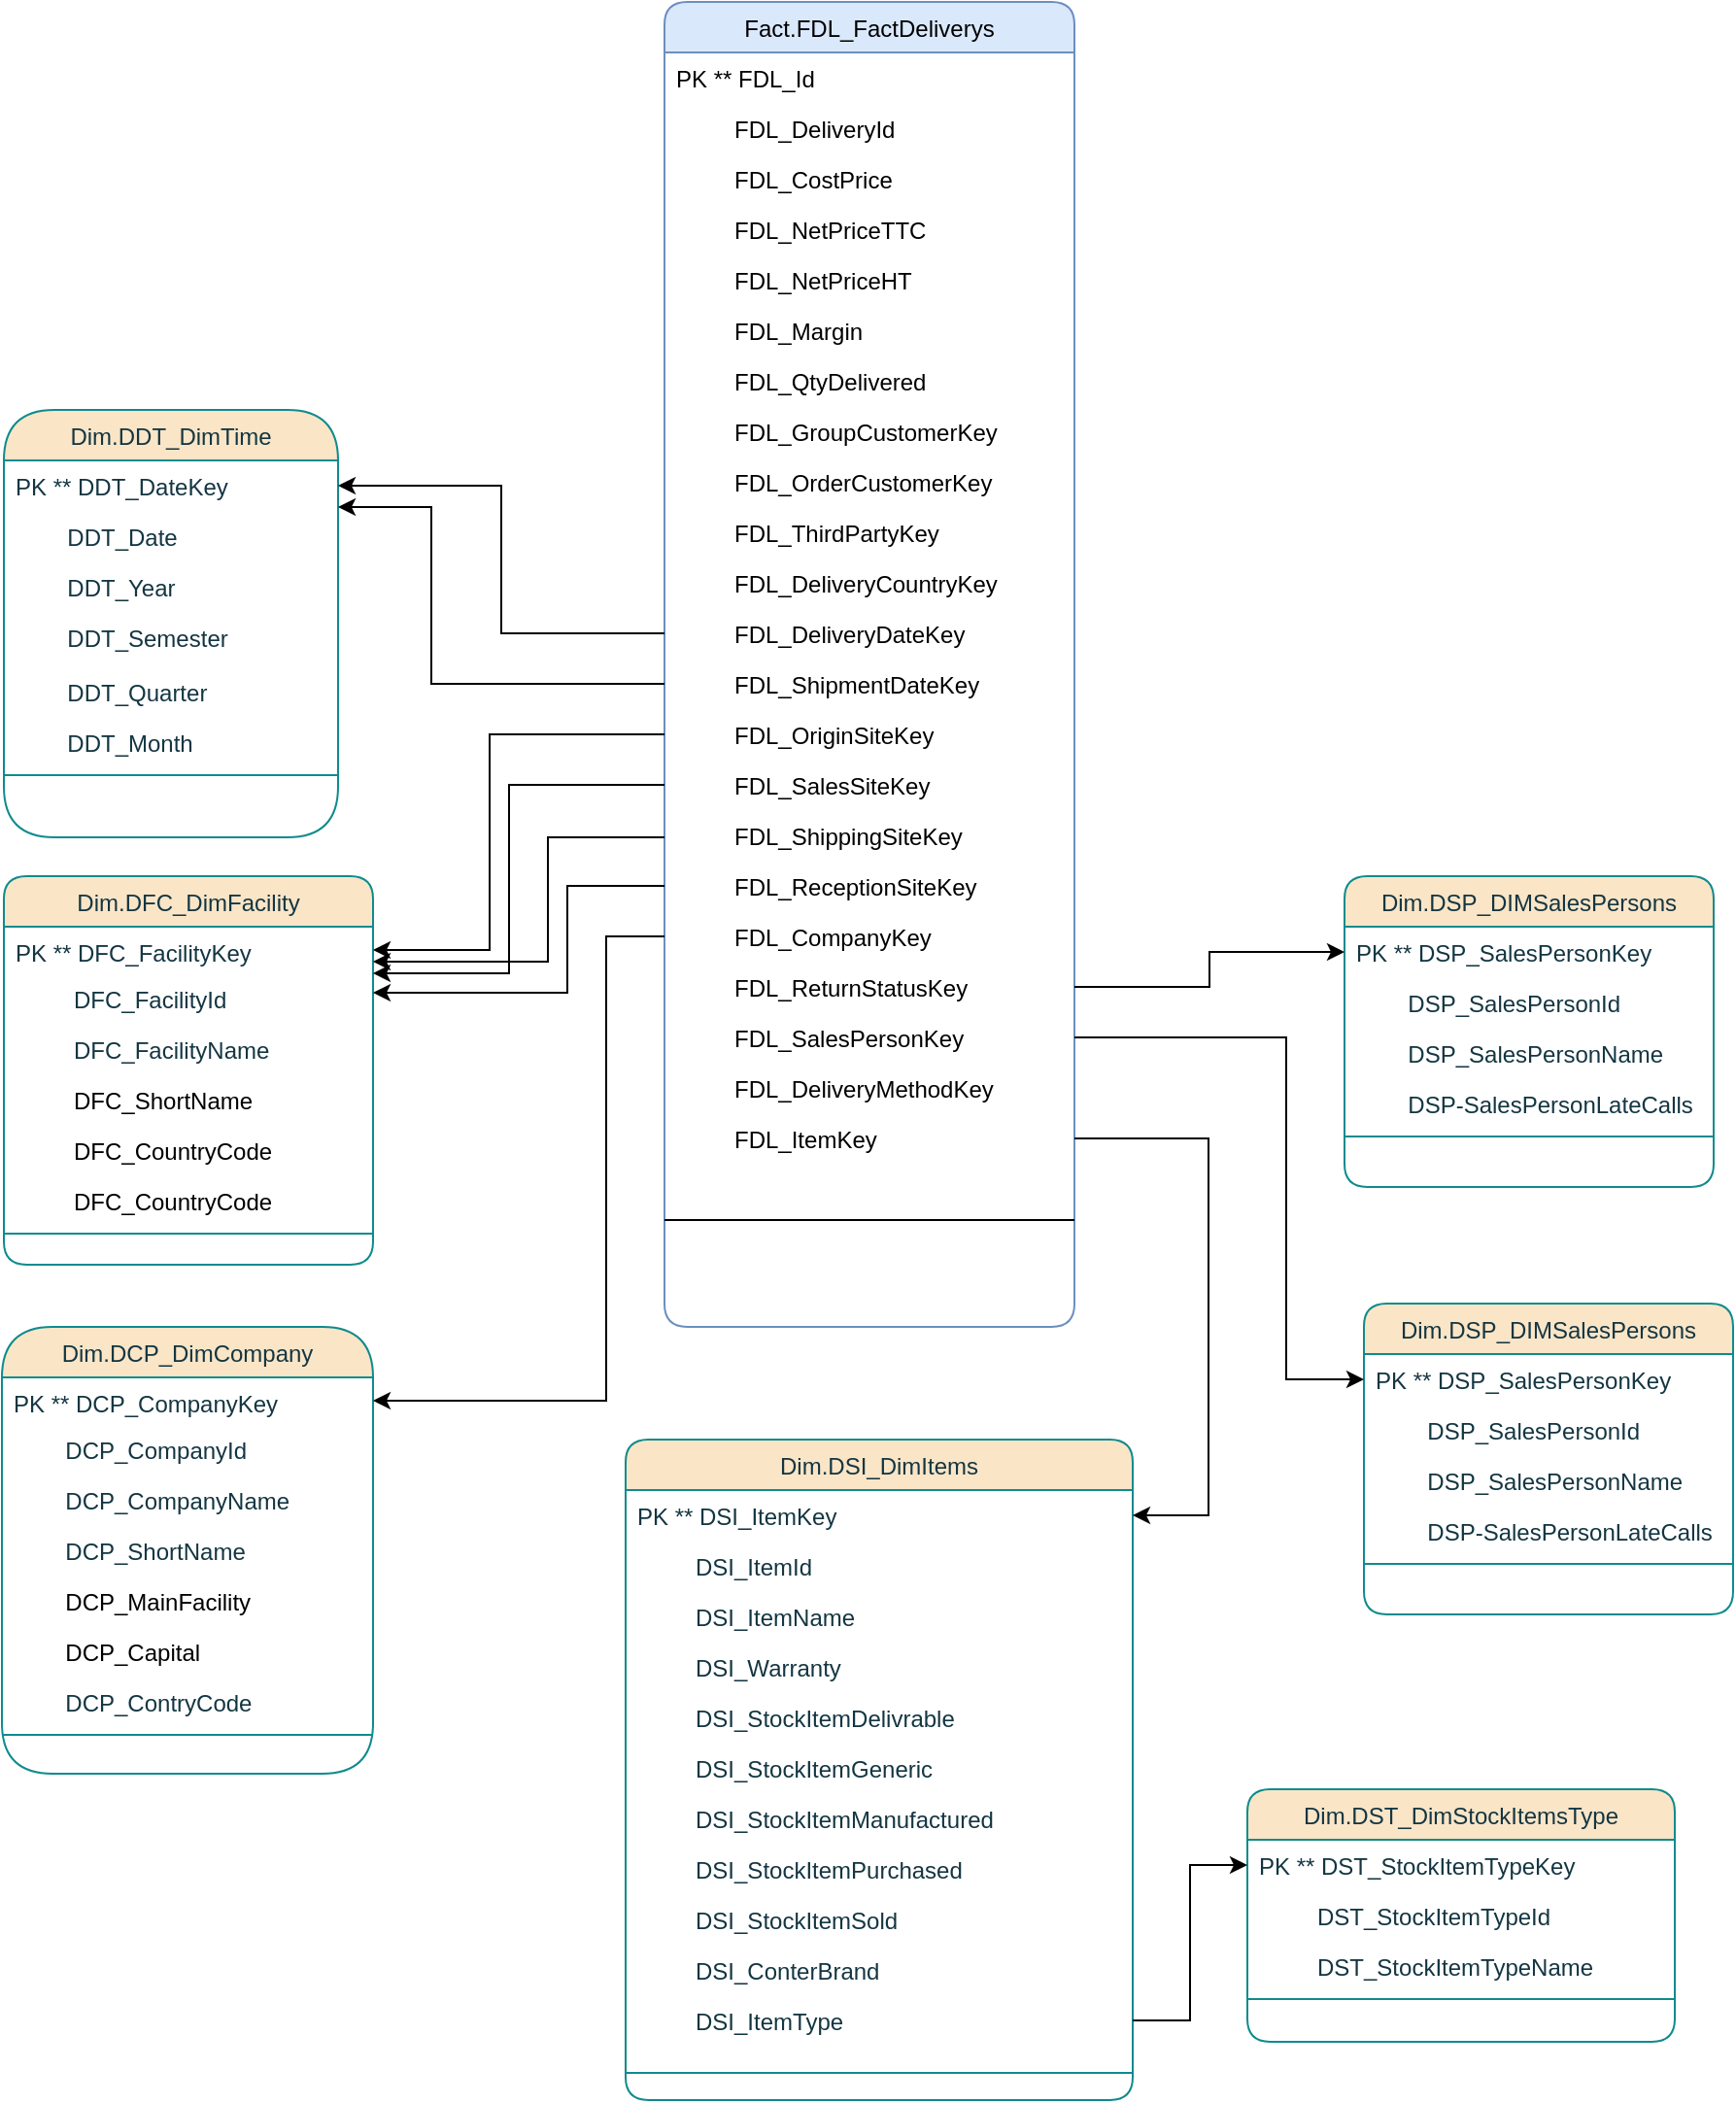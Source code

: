 <mxfile version="21.2.3" type="github">
  <diagram name="Page-1" id="ZgQyZG9NzWmbTlg7LCCB">
    <mxGraphModel dx="2754" dy="570" grid="1" gridSize="10" guides="1" tooltips="1" connect="1" arrows="1" fold="1" page="1" pageScale="1" pageWidth="1654" pageHeight="1169" math="0" shadow="0">
      <root>
        <mxCell id="0" />
        <mxCell id="1" parent="0" />
        <mxCell id="QGiz-dgJAuQ3S3tsfowD-1" value="Fact.FDL_FactDeliverys" style="swimlane;fontStyle=0;align=center;verticalAlign=top;childLayout=stackLayout;horizontal=1;startSize=26;horizontalStack=0;resizeParent=1;resizeLast=0;collapsible=1;marginBottom=0;rounded=1;shadow=0;strokeWidth=1;fillColor=#dae8fc;strokeColor=#6c8ebf;" vertex="1" parent="1">
          <mxGeometry x="340" y="340" width="211" height="682" as="geometry">
            <mxRectangle x="550" y="140" width="160" height="26" as="alternateBounds" />
          </mxGeometry>
        </mxCell>
        <mxCell id="QGiz-dgJAuQ3S3tsfowD-2" value="PK ** FDL_Id" style="text;align=left;verticalAlign=top;spacingLeft=4;spacingRight=4;overflow=hidden;rotatable=0;points=[[0,0.5],[1,0.5]];portConstraint=eastwest;" vertex="1" parent="QGiz-dgJAuQ3S3tsfowD-1">
          <mxGeometry y="26" width="211" height="26" as="geometry" />
        </mxCell>
        <mxCell id="QGiz-dgJAuQ3S3tsfowD-3" value="         FDL_DeliveryId" style="text;align=left;verticalAlign=top;spacingLeft=4;spacingRight=4;overflow=hidden;rotatable=0;points=[[0,0.5],[1,0.5]];portConstraint=eastwest;rounded=0;shadow=0;html=0;" vertex="1" parent="QGiz-dgJAuQ3S3tsfowD-1">
          <mxGeometry y="52" width="211" height="26" as="geometry" />
        </mxCell>
        <mxCell id="QGiz-dgJAuQ3S3tsfowD-4" value="         FDL_CostPrice   " style="text;align=left;verticalAlign=top;spacingLeft=4;spacingRight=4;overflow=hidden;rotatable=0;points=[[0,0.5],[1,0.5]];portConstraint=eastwest;rounded=0;shadow=0;html=0;" vertex="1" parent="QGiz-dgJAuQ3S3tsfowD-1">
          <mxGeometry y="78" width="211" height="26" as="geometry" />
        </mxCell>
        <mxCell id="QGiz-dgJAuQ3S3tsfowD-5" value="         FDL_NetPriceTTC  " style="text;align=left;verticalAlign=top;spacingLeft=4;spacingRight=4;overflow=hidden;rotatable=0;points=[[0,0.5],[1,0.5]];portConstraint=eastwest;rounded=0;shadow=0;html=0;" vertex="1" parent="QGiz-dgJAuQ3S3tsfowD-1">
          <mxGeometry y="104" width="211" height="26" as="geometry" />
        </mxCell>
        <mxCell id="QGiz-dgJAuQ3S3tsfowD-6" value="         FDL_NetPriceHT  " style="text;align=left;verticalAlign=top;spacingLeft=4;spacingRight=4;overflow=hidden;rotatable=0;points=[[0,0.5],[1,0.5]];portConstraint=eastwest;rounded=0;shadow=0;html=0;" vertex="1" parent="QGiz-dgJAuQ3S3tsfowD-1">
          <mxGeometry y="130" width="211" height="26" as="geometry" />
        </mxCell>
        <mxCell id="QGiz-dgJAuQ3S3tsfowD-7" value="         FDL_Margin  " style="text;align=left;verticalAlign=top;spacingLeft=4;spacingRight=4;overflow=hidden;rotatable=0;points=[[0,0.5],[1,0.5]];portConstraint=eastwest;rounded=0;shadow=0;html=0;" vertex="1" parent="QGiz-dgJAuQ3S3tsfowD-1">
          <mxGeometry y="156" width="211" height="26" as="geometry" />
        </mxCell>
        <mxCell id="QGiz-dgJAuQ3S3tsfowD-8" value="         FDL_QtyDelivered  " style="text;align=left;verticalAlign=top;spacingLeft=4;spacingRight=4;overflow=hidden;rotatable=0;points=[[0,0.5],[1,0.5]];portConstraint=eastwest;rounded=0;shadow=0;html=0;" vertex="1" parent="QGiz-dgJAuQ3S3tsfowD-1">
          <mxGeometry y="182" width="211" height="26" as="geometry" />
        </mxCell>
        <mxCell id="QGiz-dgJAuQ3S3tsfowD-9" value="         FDL_GroupCustomerKey  " style="text;align=left;verticalAlign=top;spacingLeft=4;spacingRight=4;overflow=hidden;rotatable=0;points=[[0,0.5],[1,0.5]];portConstraint=eastwest;rounded=0;shadow=0;html=0;" vertex="1" parent="QGiz-dgJAuQ3S3tsfowD-1">
          <mxGeometry y="208" width="211" height="26" as="geometry" />
        </mxCell>
        <mxCell id="QGiz-dgJAuQ3S3tsfowD-10" value="         FDL_OrderCustomerKey  " style="text;align=left;verticalAlign=top;spacingLeft=4;spacingRight=4;overflow=hidden;rotatable=0;points=[[0,0.5],[1,0.5]];portConstraint=eastwest;rounded=0;shadow=0;html=0;" vertex="1" parent="QGiz-dgJAuQ3S3tsfowD-1">
          <mxGeometry y="234" width="211" height="26" as="geometry" />
        </mxCell>
        <mxCell id="QGiz-dgJAuQ3S3tsfowD-11" value="         FDL_ThirdPartyKey  " style="text;align=left;verticalAlign=top;spacingLeft=4;spacingRight=4;overflow=hidden;rotatable=0;points=[[0,0.5],[1,0.5]];portConstraint=eastwest;rounded=0;shadow=0;html=0;" vertex="1" parent="QGiz-dgJAuQ3S3tsfowD-1">
          <mxGeometry y="260" width="211" height="26" as="geometry" />
        </mxCell>
        <mxCell id="QGiz-dgJAuQ3S3tsfowD-12" value="         FDL_DeliveryCountryKey  " style="text;align=left;verticalAlign=top;spacingLeft=4;spacingRight=4;overflow=hidden;rotatable=0;points=[[0,0.5],[1,0.5]];portConstraint=eastwest;rounded=0;shadow=0;html=0;" vertex="1" parent="QGiz-dgJAuQ3S3tsfowD-1">
          <mxGeometry y="286" width="211" height="26" as="geometry" />
        </mxCell>
        <mxCell id="QGiz-dgJAuQ3S3tsfowD-14" value="         FDL_DeliveryDateKey  " style="text;align=left;verticalAlign=top;spacingLeft=4;spacingRight=4;overflow=hidden;rotatable=0;points=[[0,0.5],[1,0.5]];portConstraint=eastwest;rounded=1;shadow=0;html=0;" vertex="1" parent="QGiz-dgJAuQ3S3tsfowD-1">
          <mxGeometry y="312" width="211" height="26" as="geometry" />
        </mxCell>
        <mxCell id="QGiz-dgJAuQ3S3tsfowD-15" value="         FDL_ShipmentDateKey  " style="text;align=left;verticalAlign=top;spacingLeft=4;spacingRight=4;overflow=hidden;rotatable=0;points=[[0,0.5],[1,0.5]];portConstraint=eastwest;rounded=1;shadow=0;html=0;" vertex="1" parent="QGiz-dgJAuQ3S3tsfowD-1">
          <mxGeometry y="338" width="211" height="26" as="geometry" />
        </mxCell>
        <mxCell id="QGiz-dgJAuQ3S3tsfowD-16" value="         FDL_OriginSiteKey&#xa;  " style="text;align=left;verticalAlign=top;spacingLeft=4;spacingRight=4;overflow=hidden;rotatable=0;points=[[0,0.5],[1,0.5]];portConstraint=eastwest;rounded=1;shadow=0;html=0;" vertex="1" parent="QGiz-dgJAuQ3S3tsfowD-1">
          <mxGeometry y="364" width="211" height="26" as="geometry" />
        </mxCell>
        <mxCell id="QGiz-dgJAuQ3S3tsfowD-17" value="         FDL_SalesSiteKey&#xa;  " style="text;align=left;verticalAlign=top;spacingLeft=4;spacingRight=4;overflow=hidden;rotatable=0;points=[[0,0.5],[1,0.5]];portConstraint=eastwest;rounded=1;shadow=0;html=0;" vertex="1" parent="QGiz-dgJAuQ3S3tsfowD-1">
          <mxGeometry y="390" width="211" height="26" as="geometry" />
        </mxCell>
        <mxCell id="QGiz-dgJAuQ3S3tsfowD-18" value="         FDL_ShippingSiteKey&#xa;  " style="text;align=left;verticalAlign=top;spacingLeft=4;spacingRight=4;overflow=hidden;rotatable=0;points=[[0,0.5],[1,0.5]];portConstraint=eastwest;rounded=1;shadow=0;html=0;" vertex="1" parent="QGiz-dgJAuQ3S3tsfowD-1">
          <mxGeometry y="416" width="211" height="26" as="geometry" />
        </mxCell>
        <mxCell id="QGiz-dgJAuQ3S3tsfowD-19" value="         FDL_ReceptionSiteKey&#xa;  " style="text;align=left;verticalAlign=top;spacingLeft=4;spacingRight=4;overflow=hidden;rotatable=0;points=[[0,0.5],[1,0.5]];portConstraint=eastwest;rounded=1;shadow=0;html=0;" vertex="1" parent="QGiz-dgJAuQ3S3tsfowD-1">
          <mxGeometry y="442" width="211" height="26" as="geometry" />
        </mxCell>
        <mxCell id="QGiz-dgJAuQ3S3tsfowD-20" value="         FDL_CompanyKey&#xa;  " style="text;align=left;verticalAlign=top;spacingLeft=4;spacingRight=4;overflow=hidden;rotatable=0;points=[[0,0.5],[1,0.5]];portConstraint=eastwest;rounded=1;shadow=0;html=0;" vertex="1" parent="QGiz-dgJAuQ3S3tsfowD-1">
          <mxGeometry y="468" width="211" height="26" as="geometry" />
        </mxCell>
        <mxCell id="QGiz-dgJAuQ3S3tsfowD-21" value="         FDL_ReturnStatusKey&#xa;  " style="text;align=left;verticalAlign=top;spacingLeft=4;spacingRight=4;overflow=hidden;rotatable=0;points=[[0,0.5],[1,0.5]];portConstraint=eastwest;rounded=1;shadow=0;html=0;" vertex="1" parent="QGiz-dgJAuQ3S3tsfowD-1">
          <mxGeometry y="494" width="211" height="26" as="geometry" />
        </mxCell>
        <mxCell id="QGiz-dgJAuQ3S3tsfowD-22" value="         FDL_SalesPersonKey&#xa;  " style="text;align=left;verticalAlign=top;spacingLeft=4;spacingRight=4;overflow=hidden;rotatable=0;points=[[0,0.5],[1,0.5]];portConstraint=eastwest;rounded=1;shadow=0;html=0;" vertex="1" parent="QGiz-dgJAuQ3S3tsfowD-1">
          <mxGeometry y="520" width="211" height="26" as="geometry" />
        </mxCell>
        <mxCell id="QGiz-dgJAuQ3S3tsfowD-23" value="         FDL_DeliveryMethodKey&#xa;  " style="text;align=left;verticalAlign=top;spacingLeft=4;spacingRight=4;overflow=hidden;rotatable=0;points=[[0,0.5],[1,0.5]];portConstraint=eastwest;rounded=1;shadow=0;html=0;" vertex="1" parent="QGiz-dgJAuQ3S3tsfowD-1">
          <mxGeometry y="546" width="211" height="26" as="geometry" />
        </mxCell>
        <mxCell id="QGiz-dgJAuQ3S3tsfowD-24" value="         FDL_ItemKey " style="text;align=left;verticalAlign=top;spacingLeft=4;spacingRight=4;overflow=hidden;rotatable=0;points=[[0,0.5],[1,0.5]];portConstraint=eastwest;rounded=0;shadow=0;html=0;" vertex="1" parent="QGiz-dgJAuQ3S3tsfowD-1">
          <mxGeometry y="572" width="211" height="26" as="geometry" />
        </mxCell>
        <mxCell id="QGiz-dgJAuQ3S3tsfowD-25" value="" style="line;html=1;strokeWidth=1;align=left;verticalAlign=middle;spacingTop=-1;spacingLeft=3;spacingRight=3;rotatable=0;labelPosition=right;points=[];portConstraint=eastwest;" vertex="1" parent="QGiz-dgJAuQ3S3tsfowD-1">
          <mxGeometry y="598" width="211" height="58" as="geometry" />
        </mxCell>
        <mxCell id="QGiz-dgJAuQ3S3tsfowD-26" value="Dim.DDT_DimTime" style="swimlane;fontStyle=0;align=center;verticalAlign=top;childLayout=stackLayout;horizontal=1;startSize=26;horizontalStack=0;resizeParent=1;resizeLast=0;collapsible=1;marginBottom=0;rounded=1;shadow=0;strokeWidth=1;fillColor=#FAE5C7;strokeColor=#0F8B8D;labelBackgroundColor=none;fontColor=#143642;arcSize=50;" vertex="1" parent="1">
          <mxGeometry y="550" width="172" height="220" as="geometry">
            <mxRectangle x="550" y="140" width="160" height="26" as="alternateBounds" />
          </mxGeometry>
        </mxCell>
        <mxCell id="QGiz-dgJAuQ3S3tsfowD-27" value="PK ** DDT_DateKey" style="text;align=left;verticalAlign=top;spacingLeft=4;spacingRight=4;overflow=hidden;rotatable=0;points=[[0,0.5],[1,0.5]];portConstraint=eastwest;labelBackgroundColor=none;fontColor=#143642;rounded=1;" vertex="1" parent="QGiz-dgJAuQ3S3tsfowD-26">
          <mxGeometry y="26" width="172" height="26" as="geometry" />
        </mxCell>
        <mxCell id="QGiz-dgJAuQ3S3tsfowD-28" value="        DDT_Date&#xa;" style="text;align=left;verticalAlign=top;spacingLeft=4;spacingRight=4;overflow=hidden;rotatable=0;points=[[0,0.5],[1,0.5]];portConstraint=eastwest;labelBackgroundColor=none;fontColor=#143642;rounded=1;" vertex="1" parent="QGiz-dgJAuQ3S3tsfowD-26">
          <mxGeometry y="52" width="172" height="26" as="geometry" />
        </mxCell>
        <mxCell id="QGiz-dgJAuQ3S3tsfowD-29" value="        DDT_Year&#xa;" style="text;align=left;verticalAlign=top;spacingLeft=4;spacingRight=4;overflow=hidden;rotatable=0;points=[[0,0.5],[1,0.5]];portConstraint=eastwest;labelBackgroundColor=none;fontColor=#143642;rounded=1;" vertex="1" parent="QGiz-dgJAuQ3S3tsfowD-26">
          <mxGeometry y="78" width="172" height="26" as="geometry" />
        </mxCell>
        <mxCell id="QGiz-dgJAuQ3S3tsfowD-30" value="        DDT_Semester&#xa;" style="text;align=left;verticalAlign=top;spacingLeft=4;spacingRight=4;overflow=hidden;rotatable=0;points=[[0,0.5],[1,0.5]];portConstraint=eastwest;labelBackgroundColor=none;fontColor=#143642;rounded=1;" vertex="1" parent="QGiz-dgJAuQ3S3tsfowD-26">
          <mxGeometry y="104" width="172" height="28" as="geometry" />
        </mxCell>
        <mxCell id="QGiz-dgJAuQ3S3tsfowD-31" value="        DDT_Quarter" style="text;align=left;verticalAlign=top;spacingLeft=4;spacingRight=4;overflow=hidden;rotatable=0;points=[[0,0.5],[1,0.5]];portConstraint=eastwest;labelBackgroundColor=none;fontColor=#143642;rounded=1;" vertex="1" parent="QGiz-dgJAuQ3S3tsfowD-26">
          <mxGeometry y="132" width="172" height="26" as="geometry" />
        </mxCell>
        <mxCell id="QGiz-dgJAuQ3S3tsfowD-32" value="        DDT_Month&#xa;" style="text;align=left;verticalAlign=top;spacingLeft=4;spacingRight=4;overflow=hidden;rotatable=0;points=[[0,0.5],[1,0.5]];portConstraint=eastwest;labelBackgroundColor=none;fontColor=#143642;rounded=1;" vertex="1" parent="QGiz-dgJAuQ3S3tsfowD-26">
          <mxGeometry y="158" width="172" height="26" as="geometry" />
        </mxCell>
        <mxCell id="QGiz-dgJAuQ3S3tsfowD-33" value="" style="line;html=1;strokeWidth=1;align=left;verticalAlign=middle;spacingTop=-1;spacingLeft=3;spacingRight=3;rotatable=0;labelPosition=right;points=[];portConstraint=eastwest;labelBackgroundColor=none;fillColor=#FAE5C7;strokeColor=#0F8B8D;fontColor=#143642;rounded=1;" vertex="1" parent="QGiz-dgJAuQ3S3tsfowD-26">
          <mxGeometry y="184" width="172" height="8" as="geometry" />
        </mxCell>
        <mxCell id="QGiz-dgJAuQ3S3tsfowD-34" style="edgeStyle=orthogonalEdgeStyle;rounded=0;orthogonalLoop=1;jettySize=auto;html=1;" edge="1" parent="1" source="QGiz-dgJAuQ3S3tsfowD-14" target="QGiz-dgJAuQ3S3tsfowD-27">
          <mxGeometry relative="1" as="geometry" />
        </mxCell>
        <mxCell id="QGiz-dgJAuQ3S3tsfowD-35" style="edgeStyle=orthogonalEdgeStyle;rounded=0;orthogonalLoop=1;jettySize=auto;html=1;" edge="1" parent="1" source="QGiz-dgJAuQ3S3tsfowD-15" target="QGiz-dgJAuQ3S3tsfowD-27">
          <mxGeometry relative="1" as="geometry">
            <Array as="points">
              <mxPoint x="220" y="691" />
              <mxPoint x="220" y="600" />
            </Array>
          </mxGeometry>
        </mxCell>
        <mxCell id="QGiz-dgJAuQ3S3tsfowD-36" value="Dim.DFC_DimFacility" style="swimlane;fontStyle=0;align=center;verticalAlign=top;childLayout=stackLayout;horizontal=1;startSize=26;horizontalStack=0;resizeParent=1;resizeLast=0;collapsible=1;marginBottom=0;rounded=1;shadow=0;strokeWidth=1;fillColor=#FAE5C7;strokeColor=#0F8B8D;labelBackgroundColor=none;fontColor=#143642;" vertex="1" parent="1">
          <mxGeometry y="790" width="190" height="200" as="geometry">
            <mxRectangle x="550" y="140" width="160" height="26" as="alternateBounds" />
          </mxGeometry>
        </mxCell>
        <mxCell id="QGiz-dgJAuQ3S3tsfowD-37" value="PK ** DFC_FacilityKey" style="text;align=left;verticalAlign=top;spacingLeft=4;spacingRight=4;overflow=hidden;rotatable=0;points=[[0,0.5],[1,0.5]];portConstraint=eastwest;labelBackgroundColor=none;fontColor=#143642;rounded=1;" vertex="1" parent="QGiz-dgJAuQ3S3tsfowD-36">
          <mxGeometry y="26" width="190" height="24" as="geometry" />
        </mxCell>
        <mxCell id="QGiz-dgJAuQ3S3tsfowD-38" value="         DFC_FacilityId" style="text;align=left;verticalAlign=top;spacingLeft=4;spacingRight=4;overflow=hidden;rotatable=0;points=[[0,0.5],[1,0.5]];portConstraint=eastwest;labelBackgroundColor=none;fontColor=#143642;rounded=1;" vertex="1" parent="QGiz-dgJAuQ3S3tsfowD-36">
          <mxGeometry y="50" width="190" height="26" as="geometry" />
        </mxCell>
        <mxCell id="QGiz-dgJAuQ3S3tsfowD-39" value="         DFC_FacilityName" style="text;align=left;verticalAlign=top;spacingLeft=4;spacingRight=4;overflow=hidden;rotatable=0;points=[[0,0.5],[1,0.5]];portConstraint=eastwest;labelBackgroundColor=none;fontColor=#143642;rounded=1;" vertex="1" parent="QGiz-dgJAuQ3S3tsfowD-36">
          <mxGeometry y="76" width="190" height="26" as="geometry" />
        </mxCell>
        <mxCell id="QGiz-dgJAuQ3S3tsfowD-40" value="         DFC_ShortName" style="text;align=left;verticalAlign=top;spacingLeft=4;spacingRight=4;overflow=hidden;rotatable=0;points=[[0,0.5],[1,0.5]];portConstraint=eastwest;labelBackgroundColor=none;rounded=1;" vertex="1" parent="QGiz-dgJAuQ3S3tsfowD-36">
          <mxGeometry y="102" width="190" height="26" as="geometry" />
        </mxCell>
        <mxCell id="QGiz-dgJAuQ3S3tsfowD-41" value="         DFC_CountryCode" style="text;align=left;verticalAlign=top;spacingLeft=4;spacingRight=4;overflow=hidden;rotatable=0;points=[[0,0.5],[1,0.5]];portConstraint=eastwest;labelBackgroundColor=none;rounded=1;" vertex="1" parent="QGiz-dgJAuQ3S3tsfowD-36">
          <mxGeometry y="128" width="190" height="26" as="geometry" />
        </mxCell>
        <mxCell id="QGiz-dgJAuQ3S3tsfowD-42" value="         DFC_CountryCode" style="text;align=left;verticalAlign=top;spacingLeft=4;spacingRight=4;overflow=hidden;rotatable=0;points=[[0,0.5],[1,0.5]];portConstraint=eastwest;labelBackgroundColor=none;rounded=1;" vertex="1" parent="QGiz-dgJAuQ3S3tsfowD-36">
          <mxGeometry y="154" width="190" height="26" as="geometry" />
        </mxCell>
        <mxCell id="QGiz-dgJAuQ3S3tsfowD-43" value="" style="line;html=1;strokeWidth=1;align=left;verticalAlign=middle;spacingTop=-1;spacingLeft=3;spacingRight=3;rotatable=0;labelPosition=right;points=[];portConstraint=eastwest;labelBackgroundColor=none;fillColor=#FAE5C7;strokeColor=#0F8B8D;fontColor=#143642;rounded=1;" vertex="1" parent="QGiz-dgJAuQ3S3tsfowD-36">
          <mxGeometry y="180" width="190" height="8" as="geometry" />
        </mxCell>
        <mxCell id="QGiz-dgJAuQ3S3tsfowD-44" style="edgeStyle=orthogonalEdgeStyle;rounded=0;orthogonalLoop=1;jettySize=auto;html=1;entryX=1;entryY=0.5;entryDx=0;entryDy=0;" edge="1" parent="1" source="QGiz-dgJAuQ3S3tsfowD-16" target="QGiz-dgJAuQ3S3tsfowD-37">
          <mxGeometry relative="1" as="geometry">
            <Array as="points">
              <mxPoint x="250" y="717" />
              <mxPoint x="250" y="828" />
            </Array>
          </mxGeometry>
        </mxCell>
        <mxCell id="QGiz-dgJAuQ3S3tsfowD-45" style="edgeStyle=orthogonalEdgeStyle;rounded=0;orthogonalLoop=1;jettySize=auto;html=1;" edge="1" parent="1" source="QGiz-dgJAuQ3S3tsfowD-17" target="QGiz-dgJAuQ3S3tsfowD-37">
          <mxGeometry relative="1" as="geometry">
            <Array as="points">
              <mxPoint x="260" y="743" />
              <mxPoint x="260" y="840" />
            </Array>
          </mxGeometry>
        </mxCell>
        <mxCell id="QGiz-dgJAuQ3S3tsfowD-46" style="edgeStyle=orthogonalEdgeStyle;rounded=0;orthogonalLoop=1;jettySize=auto;html=1;" edge="1" parent="1" source="QGiz-dgJAuQ3S3tsfowD-18">
          <mxGeometry relative="1" as="geometry">
            <mxPoint x="300" y="770" as="sourcePoint" />
            <mxPoint x="190" y="834" as="targetPoint" />
            <Array as="points">
              <mxPoint x="280" y="770" />
              <mxPoint x="280" y="834" />
            </Array>
          </mxGeometry>
        </mxCell>
        <mxCell id="QGiz-dgJAuQ3S3tsfowD-47" style="edgeStyle=orthogonalEdgeStyle;rounded=0;orthogonalLoop=1;jettySize=auto;html=1;" edge="1" parent="1" source="QGiz-dgJAuQ3S3tsfowD-19">
          <mxGeometry relative="1" as="geometry">
            <mxPoint x="190" y="850" as="targetPoint" />
            <Array as="points">
              <mxPoint x="290" y="795" />
              <mxPoint x="290" y="850" />
              <mxPoint x="190" y="850" />
            </Array>
          </mxGeometry>
        </mxCell>
        <mxCell id="QGiz-dgJAuQ3S3tsfowD-48" value="Dim.DCP_DimCompany" style="swimlane;fontStyle=0;align=center;verticalAlign=top;childLayout=stackLayout;horizontal=1;startSize=26;horizontalStack=0;resizeParent=1;resizeLast=0;collapsible=1;marginBottom=0;rounded=1;shadow=0;strokeWidth=1;fillColor=#FAE5C7;strokeColor=#0F8B8D;labelBackgroundColor=none;fontColor=#143642;arcSize=40;" vertex="1" parent="1">
          <mxGeometry x="-1" y="1022" width="191" height="230" as="geometry">
            <mxRectangle x="550" y="140" width="160" height="26" as="alternateBounds" />
          </mxGeometry>
        </mxCell>
        <mxCell id="QGiz-dgJAuQ3S3tsfowD-49" value="PK ** DCP_CompanyKey&#xa;" style="text;align=left;verticalAlign=top;spacingLeft=4;spacingRight=4;overflow=hidden;rotatable=0;points=[[0,0.5],[1,0.5]];portConstraint=eastwest;labelBackgroundColor=none;fontColor=#143642;rounded=1;" vertex="1" parent="QGiz-dgJAuQ3S3tsfowD-48">
          <mxGeometry y="26" width="191" height="24" as="geometry" />
        </mxCell>
        <mxCell id="QGiz-dgJAuQ3S3tsfowD-50" value="        DCP_CompanyId" style="text;align=left;verticalAlign=top;spacingLeft=4;spacingRight=4;overflow=hidden;rotatable=0;points=[[0,0.5],[1,0.5]];portConstraint=eastwest;labelBackgroundColor=none;fontColor=#143642;rounded=1;" vertex="1" parent="QGiz-dgJAuQ3S3tsfowD-48">
          <mxGeometry y="50" width="191" height="26" as="geometry" />
        </mxCell>
        <mxCell id="QGiz-dgJAuQ3S3tsfowD-51" value="        DCP_CompanyName" style="text;align=left;verticalAlign=top;spacingLeft=4;spacingRight=4;overflow=hidden;rotatable=0;points=[[0,0.5],[1,0.5]];portConstraint=eastwest;labelBackgroundColor=none;fontColor=#143642;rounded=1;" vertex="1" parent="QGiz-dgJAuQ3S3tsfowD-48">
          <mxGeometry y="76" width="191" height="26" as="geometry" />
        </mxCell>
        <mxCell id="QGiz-dgJAuQ3S3tsfowD-52" value="        DCP_ShortName" style="text;align=left;verticalAlign=top;spacingLeft=4;spacingRight=4;overflow=hidden;rotatable=0;points=[[0,0.5],[1,0.5]];portConstraint=eastwest;labelBackgroundColor=none;fontColor=#143642;rounded=1;" vertex="1" parent="QGiz-dgJAuQ3S3tsfowD-48">
          <mxGeometry y="102" width="191" height="26" as="geometry" />
        </mxCell>
        <mxCell id="QGiz-dgJAuQ3S3tsfowD-53" value="        DCP_MainFacility" style="text;align=left;verticalAlign=top;spacingLeft=4;spacingRight=4;overflow=hidden;rotatable=0;points=[[0,0.5],[1,0.5]];portConstraint=eastwest;rounded=1;shadow=0;html=0;labelBackgroundColor=none;" vertex="1" parent="QGiz-dgJAuQ3S3tsfowD-48">
          <mxGeometry y="128" width="191" height="26" as="geometry" />
        </mxCell>
        <mxCell id="QGiz-dgJAuQ3S3tsfowD-54" value="        DCP_Capital" style="text;align=left;verticalAlign=top;spacingLeft=4;spacingRight=4;overflow=hidden;rotatable=0;points=[[0,0.5],[1,0.5]];portConstraint=eastwest;rounded=1;shadow=0;html=0;labelBackgroundColor=none;" vertex="1" parent="QGiz-dgJAuQ3S3tsfowD-48">
          <mxGeometry y="154" width="191" height="26" as="geometry" />
        </mxCell>
        <mxCell id="QGiz-dgJAuQ3S3tsfowD-55" value="        DCP_ContryCode" style="text;align=left;verticalAlign=top;spacingLeft=4;spacingRight=4;overflow=hidden;rotatable=0;points=[[0,0.5],[1,0.5]];portConstraint=eastwest;labelBackgroundColor=none;fontColor=#143642;rounded=1;" vertex="1" parent="QGiz-dgJAuQ3S3tsfowD-48">
          <mxGeometry y="180" width="191" height="26" as="geometry" />
        </mxCell>
        <mxCell id="QGiz-dgJAuQ3S3tsfowD-56" value="" style="line;html=1;strokeWidth=1;align=left;verticalAlign=middle;spacingTop=-1;spacingLeft=3;spacingRight=3;rotatable=0;labelPosition=right;points=[];portConstraint=eastwest;labelBackgroundColor=none;fillColor=#FAE5C7;strokeColor=#0F8B8D;fontColor=#143642;rounded=1;" vertex="1" parent="QGiz-dgJAuQ3S3tsfowD-48">
          <mxGeometry y="206" width="191" height="8" as="geometry" />
        </mxCell>
        <mxCell id="QGiz-dgJAuQ3S3tsfowD-57" style="edgeStyle=orthogonalEdgeStyle;rounded=0;orthogonalLoop=1;jettySize=auto;html=1;" edge="1" parent="1" source="QGiz-dgJAuQ3S3tsfowD-20" target="QGiz-dgJAuQ3S3tsfowD-49">
          <mxGeometry relative="1" as="geometry">
            <Array as="points">
              <mxPoint x="310" y="821" />
              <mxPoint x="310" y="1060" />
            </Array>
          </mxGeometry>
        </mxCell>
        <mxCell id="QGiz-dgJAuQ3S3tsfowD-58" value="Dim.DSI_DimItems" style="swimlane;fontStyle=0;align=center;verticalAlign=top;childLayout=stackLayout;horizontal=1;startSize=26;horizontalStack=0;resizeParent=1;resizeLast=0;collapsible=1;marginBottom=0;rounded=1;shadow=0;strokeWidth=1;fillColor=#FAE5C7;strokeColor=#0F8B8D;labelBackgroundColor=none;fontColor=#143642;" vertex="1" parent="1">
          <mxGeometry x="320" y="1080" width="261" height="340" as="geometry">
            <mxRectangle x="550" y="140" width="160" height="26" as="alternateBounds" />
          </mxGeometry>
        </mxCell>
        <mxCell id="QGiz-dgJAuQ3S3tsfowD-59" value="PK ** DSI_ItemKey" style="text;align=left;verticalAlign=top;spacingLeft=4;spacingRight=4;overflow=hidden;rotatable=0;points=[[0,0.5],[1,0.5]];portConstraint=eastwest;labelBackgroundColor=none;fontColor=#143642;rounded=1;" vertex="1" parent="QGiz-dgJAuQ3S3tsfowD-58">
          <mxGeometry y="26" width="261" height="26" as="geometry" />
        </mxCell>
        <mxCell id="QGiz-dgJAuQ3S3tsfowD-60" value="         DSI_ItemId&#xa;" style="text;align=left;verticalAlign=top;spacingLeft=4;spacingRight=4;overflow=hidden;rotatable=0;points=[[0,0.5],[1,0.5]];portConstraint=eastwest;labelBackgroundColor=none;fontColor=#143642;rounded=1;" vertex="1" parent="QGiz-dgJAuQ3S3tsfowD-58">
          <mxGeometry y="52" width="261" height="26" as="geometry" />
        </mxCell>
        <mxCell id="QGiz-dgJAuQ3S3tsfowD-61" value="         DSI_ItemName&#xa;" style="text;align=left;verticalAlign=top;spacingLeft=4;spacingRight=4;overflow=hidden;rotatable=0;points=[[0,0.5],[1,0.5]];portConstraint=eastwest;labelBackgroundColor=none;fontColor=#143642;rounded=1;" vertex="1" parent="QGiz-dgJAuQ3S3tsfowD-58">
          <mxGeometry y="78" width="261" height="26" as="geometry" />
        </mxCell>
        <mxCell id="QGiz-dgJAuQ3S3tsfowD-62" value="         DSI_Warranty&#xa;" style="text;align=left;verticalAlign=top;spacingLeft=4;spacingRight=4;overflow=hidden;rotatable=0;points=[[0,0.5],[1,0.5]];portConstraint=eastwest;labelBackgroundColor=none;fontColor=#143642;rounded=1;" vertex="1" parent="QGiz-dgJAuQ3S3tsfowD-58">
          <mxGeometry y="104" width="261" height="26" as="geometry" />
        </mxCell>
        <mxCell id="QGiz-dgJAuQ3S3tsfowD-63" value="         DSI_StockItemDelivrable" style="text;align=left;verticalAlign=top;spacingLeft=4;spacingRight=4;overflow=hidden;rotatable=0;points=[[0,0.5],[1,0.5]];portConstraint=eastwest;labelBackgroundColor=none;fontColor=#143642;rounded=1;" vertex="1" parent="QGiz-dgJAuQ3S3tsfowD-58">
          <mxGeometry y="130" width="261" height="26" as="geometry" />
        </mxCell>
        <mxCell id="QGiz-dgJAuQ3S3tsfowD-64" value="         DSI_StockItemGeneric &#xa;" style="text;align=left;verticalAlign=top;spacingLeft=4;spacingRight=4;overflow=hidden;rotatable=0;points=[[0,0.5],[1,0.5]];portConstraint=eastwest;labelBackgroundColor=none;fontColor=#143642;rounded=1;" vertex="1" parent="QGiz-dgJAuQ3S3tsfowD-58">
          <mxGeometry y="156" width="261" height="26" as="geometry" />
        </mxCell>
        <mxCell id="QGiz-dgJAuQ3S3tsfowD-65" value="         DSI_StockItemManufactured" style="text;align=left;verticalAlign=top;spacingLeft=4;spacingRight=4;overflow=hidden;rotatable=0;points=[[0,0.5],[1,0.5]];portConstraint=eastwest;labelBackgroundColor=none;fontColor=#143642;rounded=1;" vertex="1" parent="QGiz-dgJAuQ3S3tsfowD-58">
          <mxGeometry y="182" width="261" height="26" as="geometry" />
        </mxCell>
        <mxCell id="QGiz-dgJAuQ3S3tsfowD-66" value="         DSI_StockItemPurchased" style="text;align=left;verticalAlign=top;spacingLeft=4;spacingRight=4;overflow=hidden;rotatable=0;points=[[0,0.5],[1,0.5]];portConstraint=eastwest;labelBackgroundColor=none;fontColor=#143642;rounded=1;" vertex="1" parent="QGiz-dgJAuQ3S3tsfowD-58">
          <mxGeometry y="208" width="261" height="26" as="geometry" />
        </mxCell>
        <mxCell id="QGiz-dgJAuQ3S3tsfowD-67" value="         DSI_StockItemSold&#xa;" style="text;align=left;verticalAlign=top;spacingLeft=4;spacingRight=4;overflow=hidden;rotatable=0;points=[[0,0.5],[1,0.5]];portConstraint=eastwest;labelBackgroundColor=none;fontColor=#143642;rounded=1;" vertex="1" parent="QGiz-dgJAuQ3S3tsfowD-58">
          <mxGeometry y="234" width="261" height="26" as="geometry" />
        </mxCell>
        <mxCell id="QGiz-dgJAuQ3S3tsfowD-68" value="         DSI_ConterBrand&#xa;" style="text;align=left;verticalAlign=top;spacingLeft=4;spacingRight=4;overflow=hidden;rotatable=0;points=[[0,0.5],[1,0.5]];portConstraint=eastwest;labelBackgroundColor=none;fontColor=#143642;rounded=1;" vertex="1" parent="QGiz-dgJAuQ3S3tsfowD-58">
          <mxGeometry y="260" width="261" height="26" as="geometry" />
        </mxCell>
        <mxCell id="QGiz-dgJAuQ3S3tsfowD-69" value="         DSI_ItemType&#xa;" style="text;align=left;verticalAlign=top;spacingLeft=4;spacingRight=4;overflow=hidden;rotatable=0;points=[[0,0.5],[1,0.5]];portConstraint=eastwest;labelBackgroundColor=none;fontColor=#143642;rounded=1;" vertex="1" parent="QGiz-dgJAuQ3S3tsfowD-58">
          <mxGeometry y="286" width="261" height="26" as="geometry" />
        </mxCell>
        <mxCell id="QGiz-dgJAuQ3S3tsfowD-70" value="" style="line;html=1;strokeWidth=1;align=left;verticalAlign=middle;spacingTop=-1;spacingLeft=3;spacingRight=3;rotatable=0;labelPosition=right;points=[];portConstraint=eastwest;labelBackgroundColor=none;fillColor=#FAE5C7;strokeColor=#0F8B8D;fontColor=#143642;rounded=1;" vertex="1" parent="QGiz-dgJAuQ3S3tsfowD-58">
          <mxGeometry y="312" width="261" height="28" as="geometry" />
        </mxCell>
        <mxCell id="QGiz-dgJAuQ3S3tsfowD-72" style="edgeStyle=orthogonalEdgeStyle;rounded=0;orthogonalLoop=1;jettySize=auto;html=1;" edge="1" parent="1" source="QGiz-dgJAuQ3S3tsfowD-24" target="QGiz-dgJAuQ3S3tsfowD-59">
          <mxGeometry relative="1" as="geometry">
            <Array as="points">
              <mxPoint x="620" y="925" />
              <mxPoint x="620" y="1119" />
            </Array>
          </mxGeometry>
        </mxCell>
        <mxCell id="QGiz-dgJAuQ3S3tsfowD-73" value="Dim.DST_DimStockItemsType" style="swimlane;fontStyle=0;align=center;verticalAlign=top;childLayout=stackLayout;horizontal=1;startSize=26;horizontalStack=0;resizeParent=1;resizeLast=0;collapsible=1;marginBottom=0;rounded=1;shadow=0;strokeWidth=1;fillColor=#FAE5C7;strokeColor=#0F8B8D;labelBackgroundColor=none;fontColor=#143642;" vertex="1" parent="1">
          <mxGeometry x="640" y="1260" width="220" height="130" as="geometry">
            <mxRectangle x="550" y="140" width="160" height="26" as="alternateBounds" />
          </mxGeometry>
        </mxCell>
        <mxCell id="QGiz-dgJAuQ3S3tsfowD-74" value="PK ** DST_StockItemTypeKey" style="text;align=left;verticalAlign=top;spacingLeft=4;spacingRight=4;overflow=hidden;rotatable=0;points=[[0,0.5],[1,0.5]];portConstraint=eastwest;labelBackgroundColor=none;fontColor=#143642;rounded=1;" vertex="1" parent="QGiz-dgJAuQ3S3tsfowD-73">
          <mxGeometry y="26" width="220" height="26" as="geometry" />
        </mxCell>
        <mxCell id="QGiz-dgJAuQ3S3tsfowD-75" value="         DST_StockItemTypeId&#xa;" style="text;align=left;verticalAlign=top;spacingLeft=4;spacingRight=4;overflow=hidden;rotatable=0;points=[[0,0.5],[1,0.5]];portConstraint=eastwest;labelBackgroundColor=none;fontColor=#143642;rounded=1;" vertex="1" parent="QGiz-dgJAuQ3S3tsfowD-73">
          <mxGeometry y="52" width="220" height="26" as="geometry" />
        </mxCell>
        <mxCell id="QGiz-dgJAuQ3S3tsfowD-76" value="         DST_StockItemTypeName" style="text;align=left;verticalAlign=top;spacingLeft=4;spacingRight=4;overflow=hidden;rotatable=0;points=[[0,0.5],[1,0.5]];portConstraint=eastwest;labelBackgroundColor=none;fontColor=#143642;rounded=1;" vertex="1" parent="QGiz-dgJAuQ3S3tsfowD-73">
          <mxGeometry y="78" width="220" height="26" as="geometry" />
        </mxCell>
        <mxCell id="QGiz-dgJAuQ3S3tsfowD-77" value="" style="line;html=1;strokeWidth=1;align=left;verticalAlign=middle;spacingTop=-1;spacingLeft=3;spacingRight=3;rotatable=0;labelPosition=right;points=[];portConstraint=eastwest;labelBackgroundColor=none;fillColor=#FAE5C7;strokeColor=#0F8B8D;fontColor=#143642;rounded=1;" vertex="1" parent="QGiz-dgJAuQ3S3tsfowD-73">
          <mxGeometry y="104" width="220" height="8" as="geometry" />
        </mxCell>
        <mxCell id="QGiz-dgJAuQ3S3tsfowD-79" style="edgeStyle=orthogonalEdgeStyle;rounded=0;orthogonalLoop=1;jettySize=auto;html=1;" edge="1" parent="1" source="QGiz-dgJAuQ3S3tsfowD-69" target="QGiz-dgJAuQ3S3tsfowD-74">
          <mxGeometry relative="1" as="geometry" />
        </mxCell>
        <mxCell id="QGiz-dgJAuQ3S3tsfowD-80" value="Dim.DSP_DIMSalesPersons" style="swimlane;fontStyle=0;align=center;verticalAlign=top;childLayout=stackLayout;horizontal=1;startSize=26;horizontalStack=0;resizeParent=1;resizeLast=0;collapsible=1;marginBottom=0;rounded=1;shadow=0;strokeWidth=1;fillColor=#FAE5C7;strokeColor=#0F8B8D;labelBackgroundColor=none;fontColor=#143642;" vertex="1" parent="1">
          <mxGeometry x="700" y="1010" width="190" height="160" as="geometry">
            <mxRectangle x="550" y="140" width="160" height="26" as="alternateBounds" />
          </mxGeometry>
        </mxCell>
        <mxCell id="QGiz-dgJAuQ3S3tsfowD-81" value="PK ** DSP_SalesPersonKey" style="text;align=left;verticalAlign=top;spacingLeft=4;spacingRight=4;overflow=hidden;rotatable=0;points=[[0,0.5],[1,0.5]];portConstraint=eastwest;labelBackgroundColor=none;fontColor=#143642;rounded=1;" vertex="1" parent="QGiz-dgJAuQ3S3tsfowD-80">
          <mxGeometry y="26" width="190" height="26" as="geometry" />
        </mxCell>
        <mxCell id="QGiz-dgJAuQ3S3tsfowD-82" value="        DSP_SalesPersonId" style="text;align=left;verticalAlign=top;spacingLeft=4;spacingRight=4;overflow=hidden;rotatable=0;points=[[0,0.5],[1,0.5]];portConstraint=eastwest;labelBackgroundColor=none;fontColor=#143642;rounded=1;" vertex="1" parent="QGiz-dgJAuQ3S3tsfowD-80">
          <mxGeometry y="52" width="190" height="26" as="geometry" />
        </mxCell>
        <mxCell id="QGiz-dgJAuQ3S3tsfowD-83" value="        DSP_SalesPersonName" style="text;align=left;verticalAlign=top;spacingLeft=4;spacingRight=4;overflow=hidden;rotatable=0;points=[[0,0.5],[1,0.5]];portConstraint=eastwest;labelBackgroundColor=none;fontColor=#143642;rounded=1;" vertex="1" parent="QGiz-dgJAuQ3S3tsfowD-80">
          <mxGeometry y="78" width="190" height="26" as="geometry" />
        </mxCell>
        <mxCell id="QGiz-dgJAuQ3S3tsfowD-84" value="        DSP-SalesPersonLateCalls" style="text;align=left;verticalAlign=top;spacingLeft=4;spacingRight=4;overflow=hidden;rotatable=0;points=[[0,0.5],[1,0.5]];portConstraint=eastwest;rounded=1;shadow=0;html=0;labelBackgroundColor=none;fontColor=#143642;" vertex="1" parent="QGiz-dgJAuQ3S3tsfowD-80">
          <mxGeometry y="104" width="190" height="26" as="geometry" />
        </mxCell>
        <mxCell id="QGiz-dgJAuQ3S3tsfowD-85" value="" style="line;html=1;strokeWidth=1;align=left;verticalAlign=middle;spacingTop=-1;spacingLeft=3;spacingRight=3;rotatable=0;labelPosition=right;points=[];portConstraint=eastwest;labelBackgroundColor=none;fillColor=#FAE5C7;strokeColor=#0F8B8D;fontColor=#143642;rounded=1;" vertex="1" parent="QGiz-dgJAuQ3S3tsfowD-80">
          <mxGeometry y="130" width="190" height="8" as="geometry" />
        </mxCell>
        <mxCell id="QGiz-dgJAuQ3S3tsfowD-86" style="edgeStyle=orthogonalEdgeStyle;rounded=0;orthogonalLoop=1;jettySize=auto;html=1;" edge="1" parent="1" source="QGiz-dgJAuQ3S3tsfowD-22" target="QGiz-dgJAuQ3S3tsfowD-81">
          <mxGeometry relative="1" as="geometry">
            <Array as="points">
              <mxPoint x="660" y="873" />
              <mxPoint x="660" y="1049" />
            </Array>
          </mxGeometry>
        </mxCell>
        <mxCell id="QGiz-dgJAuQ3S3tsfowD-87" value="Dim.DSP_DIMSalesPersons" style="swimlane;fontStyle=0;align=center;verticalAlign=top;childLayout=stackLayout;horizontal=1;startSize=26;horizontalStack=0;resizeParent=1;resizeLast=0;collapsible=1;marginBottom=0;rounded=1;shadow=0;strokeWidth=1;fillColor=#FAE5C7;strokeColor=#0F8B8D;labelBackgroundColor=none;fontColor=#143642;" vertex="1" parent="1">
          <mxGeometry x="690" y="790" width="190" height="160" as="geometry">
            <mxRectangle x="550" y="140" width="160" height="26" as="alternateBounds" />
          </mxGeometry>
        </mxCell>
        <mxCell id="QGiz-dgJAuQ3S3tsfowD-88" value="PK ** DSP_SalesPersonKey" style="text;align=left;verticalAlign=top;spacingLeft=4;spacingRight=4;overflow=hidden;rotatable=0;points=[[0,0.5],[1,0.5]];portConstraint=eastwest;labelBackgroundColor=none;fontColor=#143642;rounded=1;" vertex="1" parent="QGiz-dgJAuQ3S3tsfowD-87">
          <mxGeometry y="26" width="190" height="26" as="geometry" />
        </mxCell>
        <mxCell id="QGiz-dgJAuQ3S3tsfowD-89" value="        DSP_SalesPersonId" style="text;align=left;verticalAlign=top;spacingLeft=4;spacingRight=4;overflow=hidden;rotatable=0;points=[[0,0.5],[1,0.5]];portConstraint=eastwest;labelBackgroundColor=none;fontColor=#143642;rounded=1;" vertex="1" parent="QGiz-dgJAuQ3S3tsfowD-87">
          <mxGeometry y="52" width="190" height="26" as="geometry" />
        </mxCell>
        <mxCell id="QGiz-dgJAuQ3S3tsfowD-90" value="        DSP_SalesPersonName" style="text;align=left;verticalAlign=top;spacingLeft=4;spacingRight=4;overflow=hidden;rotatable=0;points=[[0,0.5],[1,0.5]];portConstraint=eastwest;labelBackgroundColor=none;fontColor=#143642;rounded=1;" vertex="1" parent="QGiz-dgJAuQ3S3tsfowD-87">
          <mxGeometry y="78" width="190" height="26" as="geometry" />
        </mxCell>
        <mxCell id="QGiz-dgJAuQ3S3tsfowD-91" value="        DSP-SalesPersonLateCalls" style="text;align=left;verticalAlign=top;spacingLeft=4;spacingRight=4;overflow=hidden;rotatable=0;points=[[0,0.5],[1,0.5]];portConstraint=eastwest;rounded=1;shadow=0;html=0;labelBackgroundColor=none;fontColor=#143642;" vertex="1" parent="QGiz-dgJAuQ3S3tsfowD-87">
          <mxGeometry y="104" width="190" height="26" as="geometry" />
        </mxCell>
        <mxCell id="QGiz-dgJAuQ3S3tsfowD-92" value="" style="line;html=1;strokeWidth=1;align=left;verticalAlign=middle;spacingTop=-1;spacingLeft=3;spacingRight=3;rotatable=0;labelPosition=right;points=[];portConstraint=eastwest;labelBackgroundColor=none;fillColor=#FAE5C7;strokeColor=#0F8B8D;fontColor=#143642;rounded=1;" vertex="1" parent="QGiz-dgJAuQ3S3tsfowD-87">
          <mxGeometry y="130" width="190" height="8" as="geometry" />
        </mxCell>
        <mxCell id="QGiz-dgJAuQ3S3tsfowD-93" style="edgeStyle=orthogonalEdgeStyle;rounded=0;orthogonalLoop=1;jettySize=auto;html=1;" edge="1" parent="1" source="QGiz-dgJAuQ3S3tsfowD-21" target="QGiz-dgJAuQ3S3tsfowD-88">
          <mxGeometry relative="1" as="geometry" />
        </mxCell>
      </root>
    </mxGraphModel>
  </diagram>
</mxfile>
